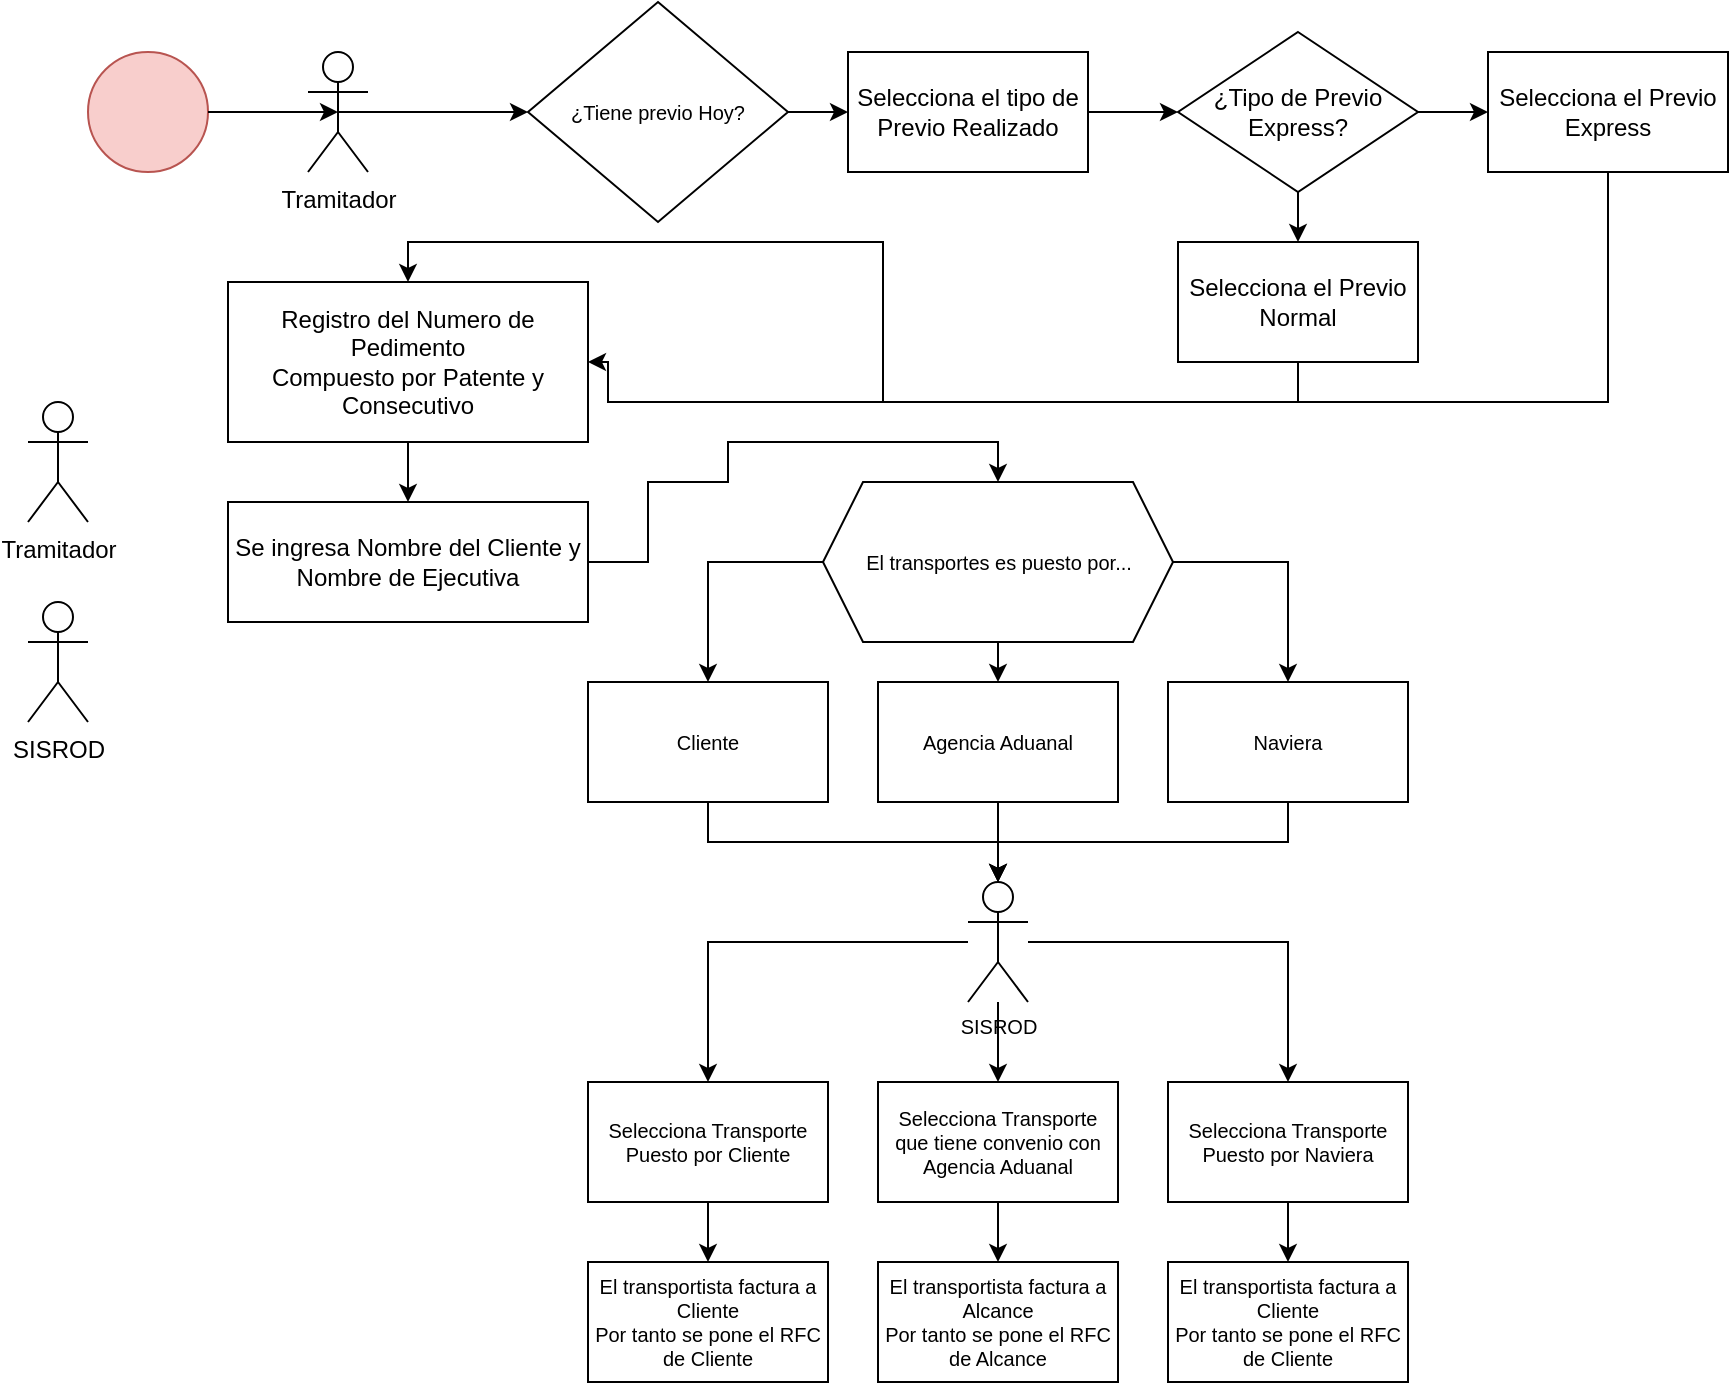 <mxfile version="28.1.0">
  <diagram name="Página-1" id="fv4Xex71aHvnuy3qUb6k">
    <mxGraphModel dx="1678" dy="881" grid="1" gridSize="10" guides="1" tooltips="1" connect="1" arrows="1" fold="1" page="1" pageScale="1" pageWidth="827" pageHeight="1169" math="0" shadow="0">
      <root>
        <mxCell id="0" />
        <mxCell id="1" parent="0" />
        <mxCell id="PxeA5dOEUCCF_qrA4TxW-1" value="" style="ellipse;whiteSpace=wrap;html=1;aspect=fixed;fillColor=#f8cecc;strokeColor=#b85450;" vertex="1" parent="1">
          <mxGeometry x="80" y="95" width="60" height="60" as="geometry" />
        </mxCell>
        <mxCell id="PxeA5dOEUCCF_qrA4TxW-4" style="edgeStyle=orthogonalEdgeStyle;rounded=0;orthogonalLoop=1;jettySize=auto;html=1;exitX=0.5;exitY=0.5;exitDx=0;exitDy=0;exitPerimeter=0;entryX=0;entryY=0.5;entryDx=0;entryDy=0;" edge="1" parent="1" source="PxeA5dOEUCCF_qrA4TxW-2" target="PxeA5dOEUCCF_qrA4TxW-3">
          <mxGeometry relative="1" as="geometry" />
        </mxCell>
        <mxCell id="PxeA5dOEUCCF_qrA4TxW-2" value="Tramitador" style="shape=umlActor;verticalLabelPosition=bottom;verticalAlign=top;html=1;outlineConnect=0;" vertex="1" parent="1">
          <mxGeometry x="190" y="95" width="30" height="60" as="geometry" />
        </mxCell>
        <mxCell id="PxeA5dOEUCCF_qrA4TxW-49" style="edgeStyle=orthogonalEdgeStyle;rounded=0;orthogonalLoop=1;jettySize=auto;html=1;exitX=1;exitY=0.5;exitDx=0;exitDy=0;entryX=0;entryY=0.5;entryDx=0;entryDy=0;" edge="1" parent="1" source="PxeA5dOEUCCF_qrA4TxW-3" target="PxeA5dOEUCCF_qrA4TxW-12">
          <mxGeometry relative="1" as="geometry" />
        </mxCell>
        <mxCell id="PxeA5dOEUCCF_qrA4TxW-3" value="¿Tiene previo Hoy?" style="rhombus;whiteSpace=wrap;html=1;fontSize=10;" vertex="1" parent="1">
          <mxGeometry x="300" y="70" width="130" height="110" as="geometry" />
        </mxCell>
        <mxCell id="PxeA5dOEUCCF_qrA4TxW-5" style="edgeStyle=orthogonalEdgeStyle;rounded=0;orthogonalLoop=1;jettySize=auto;html=1;exitX=1;exitY=0.5;exitDx=0;exitDy=0;entryX=0.5;entryY=0.5;entryDx=0;entryDy=0;entryPerimeter=0;" edge="1" parent="1" source="PxeA5dOEUCCF_qrA4TxW-1" target="PxeA5dOEUCCF_qrA4TxW-2">
          <mxGeometry relative="1" as="geometry" />
        </mxCell>
        <mxCell id="PxeA5dOEUCCF_qrA4TxW-24" style="edgeStyle=orthogonalEdgeStyle;rounded=0;orthogonalLoop=1;jettySize=auto;html=1;exitX=0.5;exitY=1;exitDx=0;exitDy=0;entryX=0.5;entryY=0;entryDx=0;entryDy=0;" edge="1" parent="1" source="PxeA5dOEUCCF_qrA4TxW-8" target="PxeA5dOEUCCF_qrA4TxW-10">
          <mxGeometry relative="1" as="geometry" />
        </mxCell>
        <mxCell id="PxeA5dOEUCCF_qrA4TxW-25" style="edgeStyle=orthogonalEdgeStyle;rounded=0;orthogonalLoop=1;jettySize=auto;html=1;exitX=1;exitY=0.5;exitDx=0;exitDy=0;entryX=0.5;entryY=0;entryDx=0;entryDy=0;" edge="1" parent="1" source="PxeA5dOEUCCF_qrA4TxW-8" target="PxeA5dOEUCCF_qrA4TxW-11">
          <mxGeometry relative="1" as="geometry" />
        </mxCell>
        <mxCell id="PxeA5dOEUCCF_qrA4TxW-26" style="edgeStyle=orthogonalEdgeStyle;rounded=0;orthogonalLoop=1;jettySize=auto;html=1;exitX=0;exitY=0.5;exitDx=0;exitDy=0;entryX=0.5;entryY=0;entryDx=0;entryDy=0;" edge="1" parent="1" source="PxeA5dOEUCCF_qrA4TxW-8" target="PxeA5dOEUCCF_qrA4TxW-9">
          <mxGeometry relative="1" as="geometry" />
        </mxCell>
        <mxCell id="PxeA5dOEUCCF_qrA4TxW-8" value="El transportes es puesto por..." style="shape=hexagon;perimeter=hexagonPerimeter2;whiteSpace=wrap;html=1;fixedSize=1;fontSize=10;" vertex="1" parent="1">
          <mxGeometry x="447.5" y="310" width="175" height="80" as="geometry" />
        </mxCell>
        <mxCell id="PxeA5dOEUCCF_qrA4TxW-21" style="edgeStyle=orthogonalEdgeStyle;rounded=0;orthogonalLoop=1;jettySize=auto;html=1;exitX=0.5;exitY=1;exitDx=0;exitDy=0;" edge="1" parent="1" source="PxeA5dOEUCCF_qrA4TxW-9" target="PxeA5dOEUCCF_qrA4TxW-13">
          <mxGeometry relative="1" as="geometry" />
        </mxCell>
        <mxCell id="PxeA5dOEUCCF_qrA4TxW-9" value="Cliente" style="rounded=0;whiteSpace=wrap;html=1;fontSize=10;" vertex="1" parent="1">
          <mxGeometry x="330" y="410" width="120" height="60" as="geometry" />
        </mxCell>
        <mxCell id="PxeA5dOEUCCF_qrA4TxW-10" value="Agencia Aduanal" style="rounded=0;whiteSpace=wrap;html=1;fontSize=10;" vertex="1" parent="1">
          <mxGeometry x="475" y="410" width="120" height="60" as="geometry" />
        </mxCell>
        <mxCell id="PxeA5dOEUCCF_qrA4TxW-28" style="edgeStyle=orthogonalEdgeStyle;rounded=0;orthogonalLoop=1;jettySize=auto;html=1;exitX=0.5;exitY=1;exitDx=0;exitDy=0;" edge="1" parent="1" source="PxeA5dOEUCCF_qrA4TxW-11" target="PxeA5dOEUCCF_qrA4TxW-13">
          <mxGeometry relative="1" as="geometry" />
        </mxCell>
        <mxCell id="PxeA5dOEUCCF_qrA4TxW-11" value="Naviera" style="rounded=0;whiteSpace=wrap;html=1;fontSize=10;" vertex="1" parent="1">
          <mxGeometry x="620" y="410" width="120" height="60" as="geometry" />
        </mxCell>
        <mxCell id="PxeA5dOEUCCF_qrA4TxW-17" style="edgeStyle=orthogonalEdgeStyle;rounded=0;orthogonalLoop=1;jettySize=auto;html=1;exitX=1;exitY=0.5;exitDx=0;exitDy=0;entryX=0;entryY=0.5;entryDx=0;entryDy=0;" edge="1" parent="1" source="PxeA5dOEUCCF_qrA4TxW-12" target="PxeA5dOEUCCF_qrA4TxW-14">
          <mxGeometry relative="1" as="geometry" />
        </mxCell>
        <mxCell id="PxeA5dOEUCCF_qrA4TxW-12" value="Selecciona el tipo de Previo Realizado" style="rounded=0;whiteSpace=wrap;html=1;" vertex="1" parent="1">
          <mxGeometry x="460" y="95" width="120" height="60" as="geometry" />
        </mxCell>
        <mxCell id="PxeA5dOEUCCF_qrA4TxW-18" style="edgeStyle=orthogonalEdgeStyle;rounded=0;orthogonalLoop=1;jettySize=auto;html=1;exitX=0.5;exitY=1;exitDx=0;exitDy=0;entryX=0.5;entryY=0;entryDx=0;entryDy=0;" edge="1" parent="1" source="PxeA5dOEUCCF_qrA4TxW-14" target="PxeA5dOEUCCF_qrA4TxW-16">
          <mxGeometry relative="1" as="geometry">
            <mxPoint x="685" y="180" as="targetPoint" />
          </mxGeometry>
        </mxCell>
        <mxCell id="PxeA5dOEUCCF_qrA4TxW-19" style="edgeStyle=orthogonalEdgeStyle;rounded=0;orthogonalLoop=1;jettySize=auto;html=1;exitX=1;exitY=0.5;exitDx=0;exitDy=0;entryX=0;entryY=0.5;entryDx=0;entryDy=0;" edge="1" parent="1" source="PxeA5dOEUCCF_qrA4TxW-14" target="PxeA5dOEUCCF_qrA4TxW-15">
          <mxGeometry relative="1" as="geometry">
            <mxPoint x="770" y="125" as="targetPoint" />
          </mxGeometry>
        </mxCell>
        <mxCell id="PxeA5dOEUCCF_qrA4TxW-14" value="¿Tipo de Previo&lt;br&gt;Express?" style="rhombus;whiteSpace=wrap;html=1;" vertex="1" parent="1">
          <mxGeometry x="625" y="85" width="120" height="80" as="geometry" />
        </mxCell>
        <mxCell id="PxeA5dOEUCCF_qrA4TxW-55" style="edgeStyle=orthogonalEdgeStyle;rounded=0;orthogonalLoop=1;jettySize=auto;html=1;exitX=0.5;exitY=1;exitDx=0;exitDy=0;entryX=1;entryY=0.5;entryDx=0;entryDy=0;" edge="1" parent="1" source="PxeA5dOEUCCF_qrA4TxW-15" target="PxeA5dOEUCCF_qrA4TxW-52">
          <mxGeometry relative="1" as="geometry">
            <Array as="points">
              <mxPoint x="840" y="270" />
              <mxPoint x="340" y="270" />
              <mxPoint x="340" y="250" />
            </Array>
          </mxGeometry>
        </mxCell>
        <mxCell id="PxeA5dOEUCCF_qrA4TxW-15" value="Selecciona el Previo Express" style="rounded=0;whiteSpace=wrap;html=1;" vertex="1" parent="1">
          <mxGeometry x="780" y="95" width="120" height="60" as="geometry" />
        </mxCell>
        <mxCell id="PxeA5dOEUCCF_qrA4TxW-53" style="edgeStyle=orthogonalEdgeStyle;rounded=0;orthogonalLoop=1;jettySize=auto;html=1;exitX=0.5;exitY=1;exitDx=0;exitDy=0;entryX=0.5;entryY=0;entryDx=0;entryDy=0;" edge="1" parent="1" source="PxeA5dOEUCCF_qrA4TxW-16" target="PxeA5dOEUCCF_qrA4TxW-52">
          <mxGeometry relative="1" as="geometry" />
        </mxCell>
        <mxCell id="PxeA5dOEUCCF_qrA4TxW-16" value="Selecciona el Previo Normal" style="rounded=0;whiteSpace=wrap;html=1;" vertex="1" parent="1">
          <mxGeometry x="625" y="190" width="120" height="60" as="geometry" />
        </mxCell>
        <mxCell id="PxeA5dOEUCCF_qrA4TxW-48" style="edgeStyle=orthogonalEdgeStyle;rounded=0;orthogonalLoop=1;jettySize=auto;html=1;exitX=0.5;exitY=1;exitDx=0;exitDy=0;" edge="1" parent="1" source="PxeA5dOEUCCF_qrA4TxW-20" target="PxeA5dOEUCCF_qrA4TxW-45">
          <mxGeometry relative="1" as="geometry" />
        </mxCell>
        <mxCell id="PxeA5dOEUCCF_qrA4TxW-20" value="Selecciona Transporte Puesto por Cliente" style="rounded=0;whiteSpace=wrap;html=1;fontSize=10;" vertex="1" parent="1">
          <mxGeometry x="330" y="610" width="120" height="60" as="geometry" />
        </mxCell>
        <mxCell id="PxeA5dOEUCCF_qrA4TxW-47" style="edgeStyle=orthogonalEdgeStyle;rounded=0;orthogonalLoop=1;jettySize=auto;html=1;exitX=0.5;exitY=1;exitDx=0;exitDy=0;entryX=0.5;entryY=0;entryDx=0;entryDy=0;" edge="1" parent="1" source="PxeA5dOEUCCF_qrA4TxW-22" target="PxeA5dOEUCCF_qrA4TxW-43">
          <mxGeometry relative="1" as="geometry" />
        </mxCell>
        <mxCell id="PxeA5dOEUCCF_qrA4TxW-22" value="Selecciona Transporte que tiene convenio con Agencia Aduanal" style="rounded=0;whiteSpace=wrap;html=1;fontSize=10;" vertex="1" parent="1">
          <mxGeometry x="475" y="610" width="120" height="60" as="geometry" />
        </mxCell>
        <mxCell id="PxeA5dOEUCCF_qrA4TxW-46" style="edgeStyle=orthogonalEdgeStyle;rounded=0;orthogonalLoop=1;jettySize=auto;html=1;exitX=0.5;exitY=1;exitDx=0;exitDy=0;entryX=0.5;entryY=0;entryDx=0;entryDy=0;" edge="1" parent="1" source="PxeA5dOEUCCF_qrA4TxW-27" target="PxeA5dOEUCCF_qrA4TxW-44">
          <mxGeometry relative="1" as="geometry" />
        </mxCell>
        <mxCell id="PxeA5dOEUCCF_qrA4TxW-27" value="Selecciona Transporte Puesto por Naviera" style="rounded=0;whiteSpace=wrap;html=1;fontSize=10;" vertex="1" parent="1">
          <mxGeometry x="620" y="610" width="120" height="60" as="geometry" />
        </mxCell>
        <mxCell id="PxeA5dOEUCCF_qrA4TxW-29" value="Tramitador" style="shape=umlActor;verticalLabelPosition=bottom;verticalAlign=top;html=1;outlineConnect=0;" vertex="1" parent="1">
          <mxGeometry x="50" y="270" width="30" height="60" as="geometry" />
        </mxCell>
        <mxCell id="PxeA5dOEUCCF_qrA4TxW-30" value="SISROD" style="shape=umlActor;verticalLabelPosition=bottom;verticalAlign=top;html=1;outlineConnect=0;" vertex="1" parent="1">
          <mxGeometry x="50" y="370" width="30" height="60" as="geometry" />
        </mxCell>
        <mxCell id="PxeA5dOEUCCF_qrA4TxW-34" style="edgeStyle=orthogonalEdgeStyle;rounded=0;orthogonalLoop=1;jettySize=auto;html=1;entryX=0.5;entryY=0;entryDx=0;entryDy=0;" edge="1" parent="1" source="PxeA5dOEUCCF_qrA4TxW-13" target="PxeA5dOEUCCF_qrA4TxW-20">
          <mxGeometry relative="1" as="geometry" />
        </mxCell>
        <mxCell id="PxeA5dOEUCCF_qrA4TxW-35" style="edgeStyle=orthogonalEdgeStyle;rounded=0;orthogonalLoop=1;jettySize=auto;html=1;" edge="1" parent="1" source="PxeA5dOEUCCF_qrA4TxW-13" target="PxeA5dOEUCCF_qrA4TxW-27">
          <mxGeometry relative="1" as="geometry" />
        </mxCell>
        <mxCell id="PxeA5dOEUCCF_qrA4TxW-36" style="edgeStyle=orthogonalEdgeStyle;rounded=0;orthogonalLoop=1;jettySize=auto;html=1;entryX=0.5;entryY=0;entryDx=0;entryDy=0;" edge="1" parent="1" source="PxeA5dOEUCCF_qrA4TxW-13" target="PxeA5dOEUCCF_qrA4TxW-22">
          <mxGeometry relative="1" as="geometry" />
        </mxCell>
        <mxCell id="PxeA5dOEUCCF_qrA4TxW-13" value="SISROD" style="shape=umlActor;verticalLabelPosition=bottom;verticalAlign=top;html=1;outlineConnect=0;fontSize=10;" vertex="1" parent="1">
          <mxGeometry x="520" y="510" width="30" height="60" as="geometry" />
        </mxCell>
        <mxCell id="PxeA5dOEUCCF_qrA4TxW-33" style="edgeStyle=orthogonalEdgeStyle;rounded=0;orthogonalLoop=1;jettySize=auto;html=1;exitX=0.5;exitY=1;exitDx=0;exitDy=0;entryX=0.5;entryY=0;entryDx=0;entryDy=0;entryPerimeter=0;" edge="1" parent="1" source="PxeA5dOEUCCF_qrA4TxW-10" target="PxeA5dOEUCCF_qrA4TxW-13">
          <mxGeometry relative="1" as="geometry" />
        </mxCell>
        <mxCell id="PxeA5dOEUCCF_qrA4TxW-43" value="El transportista factura a Alcance&lt;br&gt;Por tanto se pone el RFC de Alcance" style="rounded=0;whiteSpace=wrap;html=1;fontSize=10;" vertex="1" parent="1">
          <mxGeometry x="475" y="700" width="120" height="60" as="geometry" />
        </mxCell>
        <mxCell id="PxeA5dOEUCCF_qrA4TxW-44" value="El transportista factura a Cliente&lt;br&gt;Por tanto se pone el RFC de Cliente" style="rounded=0;whiteSpace=wrap;html=1;fontSize=10;" vertex="1" parent="1">
          <mxGeometry x="620" y="700" width="120" height="60" as="geometry" />
        </mxCell>
        <mxCell id="PxeA5dOEUCCF_qrA4TxW-45" value="El transportista factura a Cliente&lt;br&gt;Por tanto se pone el RFC de Cliente" style="rounded=0;whiteSpace=wrap;html=1;fontSize=10;" vertex="1" parent="1">
          <mxGeometry x="330" y="700" width="120" height="60" as="geometry" />
        </mxCell>
        <mxCell id="PxeA5dOEUCCF_qrA4TxW-57" style="edgeStyle=orthogonalEdgeStyle;rounded=0;orthogonalLoop=1;jettySize=auto;html=1;exitX=0.5;exitY=1;exitDx=0;exitDy=0;entryX=0.5;entryY=0;entryDx=0;entryDy=0;" edge="1" parent="1" source="PxeA5dOEUCCF_qrA4TxW-52" target="PxeA5dOEUCCF_qrA4TxW-56">
          <mxGeometry relative="1" as="geometry" />
        </mxCell>
        <mxCell id="PxeA5dOEUCCF_qrA4TxW-52" value="Registro del Numero de Pedimento&lt;br&gt;Compuesto por Patente y Consecutivo" style="rounded=0;whiteSpace=wrap;html=1;" vertex="1" parent="1">
          <mxGeometry x="150" y="210" width="180" height="80" as="geometry" />
        </mxCell>
        <mxCell id="PxeA5dOEUCCF_qrA4TxW-58" style="edgeStyle=orthogonalEdgeStyle;rounded=0;orthogonalLoop=1;jettySize=auto;html=1;exitX=1;exitY=0.5;exitDx=0;exitDy=0;entryX=0.5;entryY=0;entryDx=0;entryDy=0;" edge="1" parent="1" source="PxeA5dOEUCCF_qrA4TxW-56" target="PxeA5dOEUCCF_qrA4TxW-8">
          <mxGeometry relative="1" as="geometry">
            <Array as="points">
              <mxPoint x="360" y="350" />
              <mxPoint x="360" y="310" />
              <mxPoint x="400" y="310" />
              <mxPoint x="400" y="290" />
              <mxPoint x="535" y="290" />
            </Array>
          </mxGeometry>
        </mxCell>
        <mxCell id="PxeA5dOEUCCF_qrA4TxW-56" value="Se ingresa Nombre del Cliente y Nombre de Ejecutiva" style="rounded=0;whiteSpace=wrap;html=1;" vertex="1" parent="1">
          <mxGeometry x="150" y="320" width="180" height="60" as="geometry" />
        </mxCell>
      </root>
    </mxGraphModel>
  </diagram>
</mxfile>
